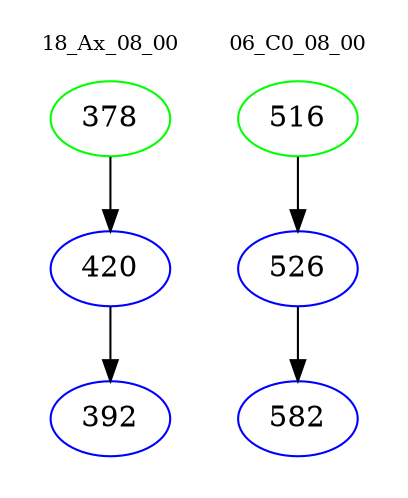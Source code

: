digraph{
subgraph cluster_0 {
color = white
label = "18_Ax_08_00";
fontsize=10;
T0_378 [label="378", color="green"]
T0_378 -> T0_420 [color="black"]
T0_420 [label="420", color="blue"]
T0_420 -> T0_392 [color="black"]
T0_392 [label="392", color="blue"]
}
subgraph cluster_1 {
color = white
label = "06_C0_08_00";
fontsize=10;
T1_516 [label="516", color="green"]
T1_516 -> T1_526 [color="black"]
T1_526 [label="526", color="blue"]
T1_526 -> T1_582 [color="black"]
T1_582 [label="582", color="blue"]
}
}
